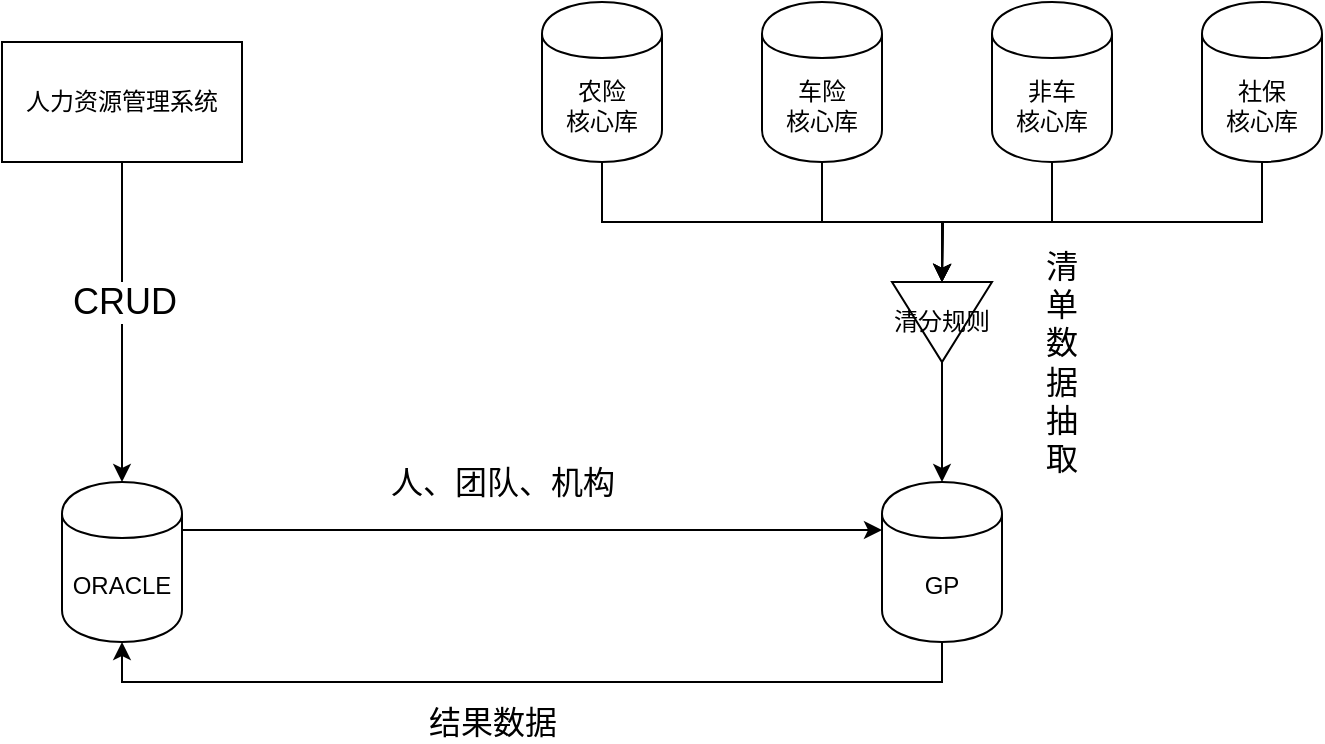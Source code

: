 <mxfile version="13.5.1" type="github">
  <diagram id="eNnrkCcmQGFRPDgfFCJY" name="Page-1">
    <mxGraphModel dx="1422" dy="763" grid="1" gridSize="10" guides="1" tooltips="1" connect="1" arrows="1" fold="1" page="1" pageScale="1" pageWidth="827" pageHeight="1169" math="0" shadow="0">
      <root>
        <mxCell id="0" />
        <mxCell id="1" parent="0" />
        <mxCell id="0SFAlb7p75PACZg_aRlU-3" style="edgeStyle=orthogonalEdgeStyle;rounded=0;orthogonalLoop=1;jettySize=auto;html=1;entryX=0.5;entryY=0;entryDx=0;entryDy=0;" edge="1" parent="1" source="0SFAlb7p75PACZg_aRlU-11" target="0SFAlb7p75PACZg_aRlU-2">
          <mxGeometry relative="1" as="geometry">
            <mxPoint x="500" y="290" as="targetPoint" />
          </mxGeometry>
        </mxCell>
        <mxCell id="0SFAlb7p75PACZg_aRlU-1" value="&lt;div&gt;车险&lt;br&gt;&lt;/div&gt;&lt;div&gt;核心库&lt;/div&gt;" style="shape=cylinder;whiteSpace=wrap;html=1;boundedLbl=1;backgroundOutline=1;" vertex="1" parent="1">
          <mxGeometry x="530" y="60" width="60" height="80" as="geometry" />
        </mxCell>
        <mxCell id="0SFAlb7p75PACZg_aRlU-9" style="edgeStyle=orthogonalEdgeStyle;rounded=0;orthogonalLoop=1;jettySize=auto;html=1;exitX=0.5;exitY=1;exitDx=0;exitDy=0;entryX=0.5;entryY=1;entryDx=0;entryDy=0;" edge="1" parent="1" source="0SFAlb7p75PACZg_aRlU-2" target="0SFAlb7p75PACZg_aRlU-4">
          <mxGeometry relative="1" as="geometry" />
        </mxCell>
        <mxCell id="0SFAlb7p75PACZg_aRlU-2" value="GP" style="shape=cylinder;whiteSpace=wrap;html=1;boundedLbl=1;backgroundOutline=1;" vertex="1" parent="1">
          <mxGeometry x="590" y="300" width="60" height="80" as="geometry" />
        </mxCell>
        <mxCell id="0SFAlb7p75PACZg_aRlU-7" style="edgeStyle=orthogonalEdgeStyle;rounded=0;orthogonalLoop=1;jettySize=auto;html=1;exitX=1;exitY=0.3;exitDx=0;exitDy=0;entryX=0;entryY=0.3;entryDx=0;entryDy=0;" edge="1" parent="1" source="0SFAlb7p75PACZg_aRlU-4" target="0SFAlb7p75PACZg_aRlU-2">
          <mxGeometry relative="1" as="geometry" />
        </mxCell>
        <mxCell id="0SFAlb7p75PACZg_aRlU-4" value="&lt;div&gt;ORACLE&lt;br&gt;&lt;/div&gt;" style="shape=cylinder;whiteSpace=wrap;html=1;boundedLbl=1;backgroundOutline=1;" vertex="1" parent="1">
          <mxGeometry x="180" y="300" width="60" height="80" as="geometry" />
        </mxCell>
        <mxCell id="0SFAlb7p75PACZg_aRlU-6" value="&lt;font style=&quot;font-size: 16px&quot;&gt;清单数据抽取&lt;/font&gt;" style="text;html=1;strokeColor=none;fillColor=none;align=center;verticalAlign=middle;whiteSpace=wrap;rounded=0;" vertex="1" parent="1">
          <mxGeometry x="670" y="200" width="20" height="80" as="geometry" />
        </mxCell>
        <mxCell id="0SFAlb7p75PACZg_aRlU-8" value="&lt;font style=&quot;font-size: 16px&quot;&gt;人、团队、机构&lt;/font&gt;" style="text;html=1;align=center;verticalAlign=middle;resizable=0;points=[];autosize=1;strokeWidth=3;" vertex="1" parent="1">
          <mxGeometry x="335" y="290" width="130" height="20" as="geometry" />
        </mxCell>
        <mxCell id="0SFAlb7p75PACZg_aRlU-10" value="&lt;font style=&quot;font-size: 16px&quot;&gt;结果数据&lt;/font&gt;" style="text;html=1;align=center;verticalAlign=middle;resizable=0;points=[];autosize=1;" vertex="1" parent="1">
          <mxGeometry x="355" y="410" width="80" height="20" as="geometry" />
        </mxCell>
        <mxCell id="0SFAlb7p75PACZg_aRlU-11" value="清分规则" style="triangle;whiteSpace=wrap;html=1;direction=south;" vertex="1" parent="1">
          <mxGeometry x="595" y="200" width="50" height="40" as="geometry" />
        </mxCell>
        <mxCell id="0SFAlb7p75PACZg_aRlU-12" style="edgeStyle=orthogonalEdgeStyle;rounded=0;orthogonalLoop=1;jettySize=auto;html=1;entryX=0;entryY=0.5;entryDx=0;entryDy=0;exitX=0.5;exitY=1;exitDx=0;exitDy=0;" edge="1" parent="1" source="0SFAlb7p75PACZg_aRlU-1" target="0SFAlb7p75PACZg_aRlU-11">
          <mxGeometry relative="1" as="geometry">
            <mxPoint x="500" y="300" as="targetPoint" />
            <mxPoint x="500" y="200" as="sourcePoint" />
          </mxGeometry>
        </mxCell>
        <mxCell id="0SFAlb7p75PACZg_aRlU-20" style="edgeStyle=orthogonalEdgeStyle;rounded=0;orthogonalLoop=1;jettySize=auto;html=1;exitX=0.5;exitY=1;exitDx=0;exitDy=0;entryX=0.5;entryY=0;entryDx=0;entryDy=0;fontSize=18;" edge="1" parent="1" source="0SFAlb7p75PACZg_aRlU-15" target="0SFAlb7p75PACZg_aRlU-4">
          <mxGeometry relative="1" as="geometry" />
        </mxCell>
        <mxCell id="0SFAlb7p75PACZg_aRlU-21" value="CRUD" style="edgeLabel;html=1;align=center;verticalAlign=middle;resizable=0;points=[];fontSize=18;" vertex="1" connectable="0" parent="0SFAlb7p75PACZg_aRlU-20">
          <mxGeometry x="-0.125" y="1" relative="1" as="geometry">
            <mxPoint as="offset" />
          </mxGeometry>
        </mxCell>
        <mxCell id="0SFAlb7p75PACZg_aRlU-15" value="人力资源管理系统" style="rounded=0;whiteSpace=wrap;html=1;" vertex="1" parent="1">
          <mxGeometry x="150" y="80" width="120" height="60" as="geometry" />
        </mxCell>
        <mxCell id="0SFAlb7p75PACZg_aRlU-27" style="edgeStyle=orthogonalEdgeStyle;rounded=0;orthogonalLoop=1;jettySize=auto;html=1;exitX=0.5;exitY=1;exitDx=0;exitDy=0;entryX=0;entryY=0.5;entryDx=0;entryDy=0;fontSize=18;" edge="1" parent="1" source="0SFAlb7p75PACZg_aRlU-22" target="0SFAlb7p75PACZg_aRlU-11">
          <mxGeometry relative="1" as="geometry" />
        </mxCell>
        <mxCell id="0SFAlb7p75PACZg_aRlU-22" value="&lt;div&gt;农险&lt;br&gt;&lt;/div&gt;&lt;div&gt;核心库&lt;/div&gt;" style="shape=cylinder;whiteSpace=wrap;html=1;boundedLbl=1;backgroundOutline=1;" vertex="1" parent="1">
          <mxGeometry x="420" y="60" width="60" height="80" as="geometry" />
        </mxCell>
        <mxCell id="0SFAlb7p75PACZg_aRlU-25" style="edgeStyle=orthogonalEdgeStyle;rounded=0;orthogonalLoop=1;jettySize=auto;html=1;exitX=0.5;exitY=1;exitDx=0;exitDy=0;fontSize=18;" edge="1" parent="1" source="0SFAlb7p75PACZg_aRlU-23">
          <mxGeometry relative="1" as="geometry">
            <mxPoint x="620" y="200" as="targetPoint" />
          </mxGeometry>
        </mxCell>
        <mxCell id="0SFAlb7p75PACZg_aRlU-23" value="&lt;div&gt;非车&lt;br&gt;&lt;/div&gt;&lt;div&gt;核心库&lt;/div&gt;" style="shape=cylinder;whiteSpace=wrap;html=1;boundedLbl=1;backgroundOutline=1;" vertex="1" parent="1">
          <mxGeometry x="645" y="60" width="60" height="80" as="geometry" />
        </mxCell>
        <mxCell id="0SFAlb7p75PACZg_aRlU-26" style="edgeStyle=orthogonalEdgeStyle;rounded=0;orthogonalLoop=1;jettySize=auto;html=1;exitX=0.5;exitY=1;exitDx=0;exitDy=0;fontSize=18;" edge="1" parent="1" source="0SFAlb7p75PACZg_aRlU-24">
          <mxGeometry relative="1" as="geometry">
            <mxPoint x="620" y="200" as="targetPoint" />
          </mxGeometry>
        </mxCell>
        <mxCell id="0SFAlb7p75PACZg_aRlU-24" value="&lt;div&gt;社保&lt;br&gt;&lt;/div&gt;&lt;div&gt;核心库&lt;/div&gt;" style="shape=cylinder;whiteSpace=wrap;html=1;boundedLbl=1;backgroundOutline=1;" vertex="1" parent="1">
          <mxGeometry x="750" y="60" width="60" height="80" as="geometry" />
        </mxCell>
      </root>
    </mxGraphModel>
  </diagram>
</mxfile>

